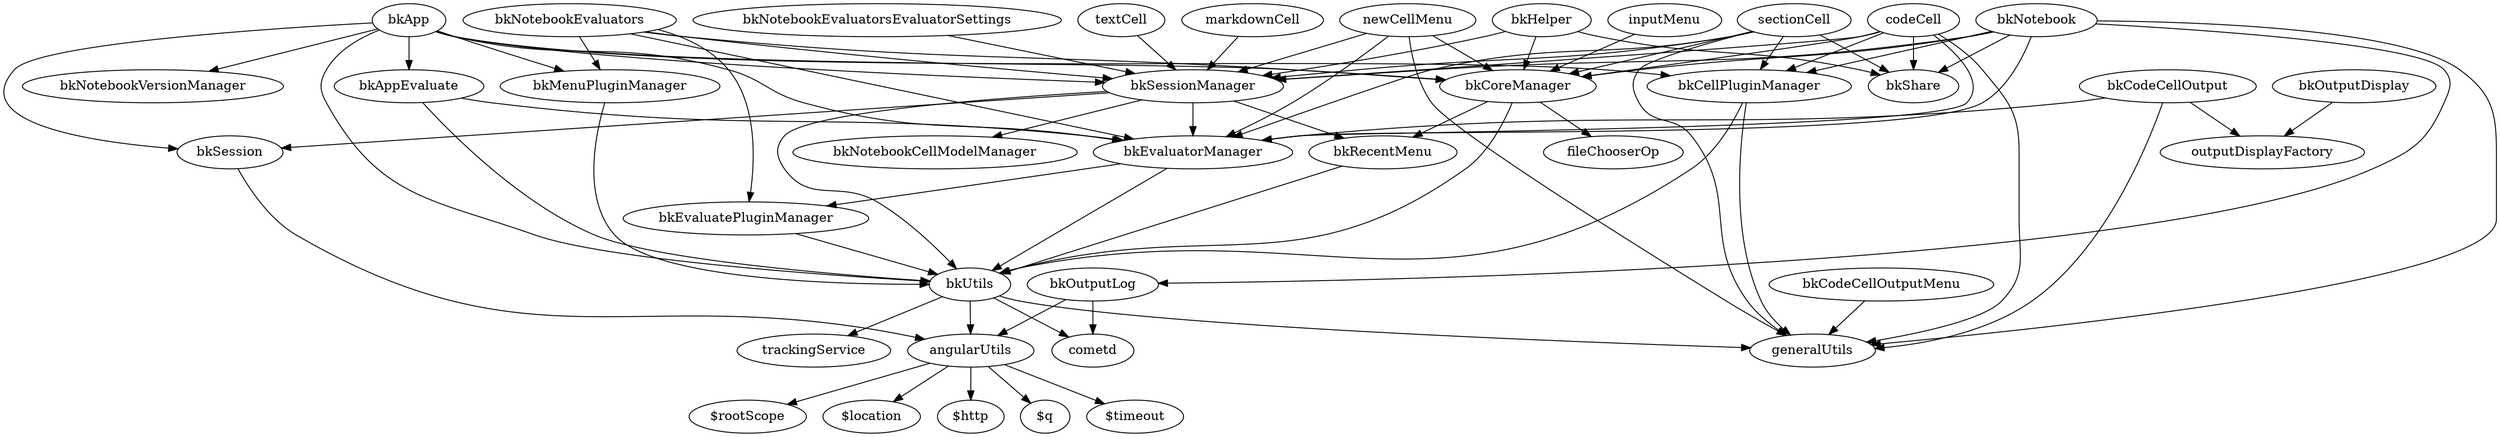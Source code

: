 digraph G {
  angularUtils -> "$rootScope";
  angularUtils -> "$location";
  angularUtils -> "$http";
  angularUtils -> "$q";
  angularUtils -> "$timeout";

  bkApp -> bkUtils;
  bkApp -> bkSession;
  bkApp -> bkSessionManager;
  bkApp -> bkMenuPluginManager;
  bkApp -> bkCellPluginManager;
  bkApp -> bkCoreManager;
  bkApp -> bkAppEvaluate;
  bkApp -> bkNotebookVersionManager;
  bkApp -> bkEvaluatorManager;

  bkAppEvaluate -> bkUtils;
  bkAppEvaluate -> bkEvaluatorManager;

  newCellMenu -> generalUtils;
  newCellMenu -> bkSessionManager;
  newCellMenu -> bkCoreManager;
  newCellMenu -> bkEvaluatorManager;

  sectionCell -> generalUtils;
  sectionCell -> bkShare;
  sectionCell -> bkEvaluatorManager;
  sectionCell -> bkSessionManager;
  sectionCell -> bkCoreManager;
  sectionCell -> bkCellPluginManager;

  textCell -> bkSessionManager;

  markdownCell -> bkSessionManager;

  bkCellPluginManager -> bkUtils;
  bkCellPluginManager -> generalUtils;

  codeCell -> generalUtils;
  codeCell -> bkShare;
  codeCell -> bkEvaluatorManager;
  codeCell -> bkCellPluginManager;
  codeCell -> bkSessionManager;
  codeCell -> bkCoreManager;

  inputMenu -> bkCoreManager;

  bkCodeCellOutput -> generalUtils;
  bkCodeCellOutput -> outputDisplayFactory;
  bkCodeCellOutput -> bkEvaluatorManager;

  bkCodeCellOutputMenu -> generalUtils;

  bkCoreManager -> bkUtils;
  bkCoreManager -> bkRecentMenu;
  bkCoreManager -> fileChooserOp;

  bkEvaluatePluginManager -> bkUtils;

  bkEvaluatorManager -> bkUtils;
  bkEvaluatorManager -> bkEvaluatePluginManager;

  bkHelper -> bkSessionManager;
  bkHelper -> bkCoreManager;
  bkHelper -> bkShare;

  bkMenuPluginManager -> bkUtils;

  bkNotebook -> generalUtils;
  bkNotebook -> bkShare;
  bkNotebook -> bkEvaluatorManager;
  bkNotebook -> bkCellPluginManager;
  bkNotebook -> bkSessionManager;
  bkNotebook -> bkCoreManager;
  bkNotebook -> bkOutputLog;

  bkNotebookEvaluators -> bkCoreManager;
  bkNotebookEvaluators -> bkSessionManager;
  bkNotebookEvaluators -> bkMenuPluginManager;
  bkNotebookEvaluators -> bkEvaluatePluginManager;
  bkNotebookEvaluators -> bkEvaluatorManager;

  bkNotebookEvaluatorsEvaluatorSettings -> bkSessionManager;

  bkOutputLog -> angularUtils;
  bkOutputLog -> cometd;

  bkOutputDisplay -> "outputDisplayFactory";

  bkRecentMenu -> bkUtils;

  bkSession -> angularUtils;

  bkSessionManager -> bkUtils;
  bkSessionManager -> bkSession;
  bkSessionManager -> bkNotebookCellModelManager;
  bkSessionManager -> bkEvaluatorManager;
  bkSessionManager -> bkRecentMenu;

  bkUtils -> generalUtils;
  bkUtils -> angularUtils;
  bkUtils -> trackingService;
  bkUtils -> cometd;

}
